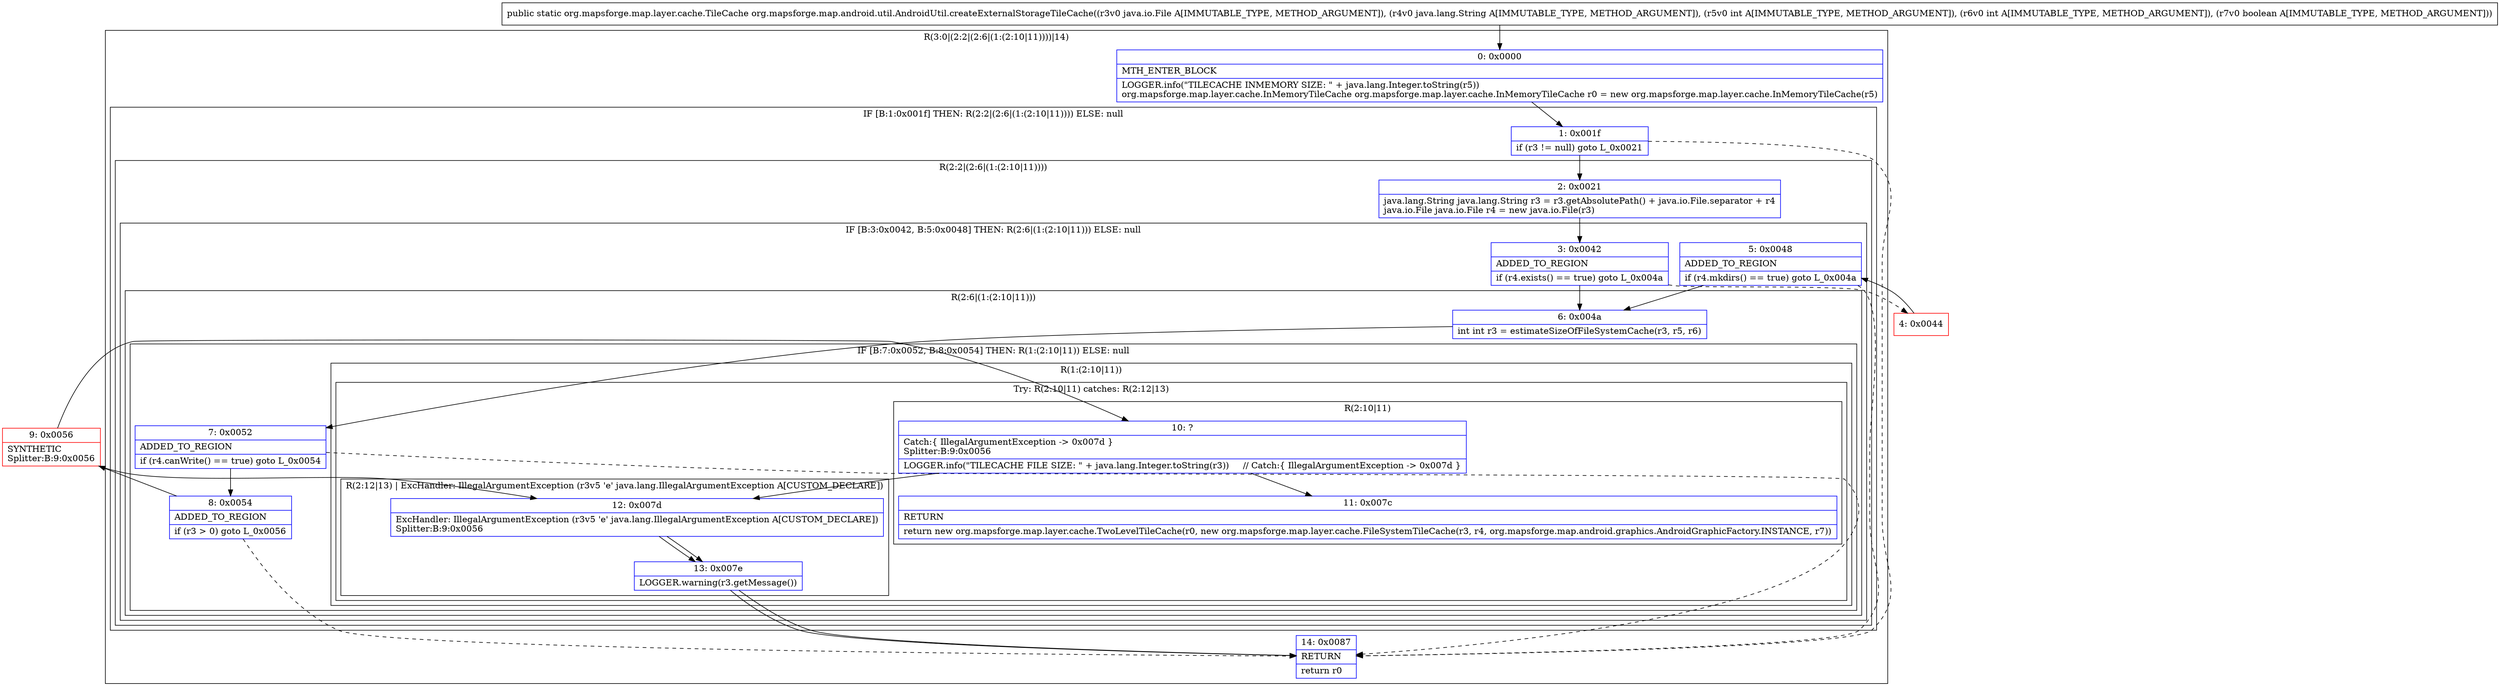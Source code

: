 digraph "CFG fororg.mapsforge.map.android.util.AndroidUtil.createExternalStorageTileCache(Ljava\/io\/File;Ljava\/lang\/String;IIZ)Lorg\/mapsforge\/map\/layer\/cache\/TileCache;" {
subgraph cluster_Region_851574318 {
label = "R(3:0|(2:2|(2:6|(1:(2:10|11))))|14)";
node [shape=record,color=blue];
Node_0 [shape=record,label="{0\:\ 0x0000|MTH_ENTER_BLOCK\l|LOGGER.info(\"TILECACHE INMEMORY SIZE: \" + java.lang.Integer.toString(r5))\lorg.mapsforge.map.layer.cache.InMemoryTileCache org.mapsforge.map.layer.cache.InMemoryTileCache r0 = new org.mapsforge.map.layer.cache.InMemoryTileCache(r5)\l}"];
subgraph cluster_IfRegion_1407194607 {
label = "IF [B:1:0x001f] THEN: R(2:2|(2:6|(1:(2:10|11)))) ELSE: null";
node [shape=record,color=blue];
Node_1 [shape=record,label="{1\:\ 0x001f|if (r3 != null) goto L_0x0021\l}"];
subgraph cluster_Region_1025681879 {
label = "R(2:2|(2:6|(1:(2:10|11))))";
node [shape=record,color=blue];
Node_2 [shape=record,label="{2\:\ 0x0021|java.lang.String java.lang.String r3 = r3.getAbsolutePath() + java.io.File.separator + r4\ljava.io.File java.io.File r4 = new java.io.File(r3)\l}"];
subgraph cluster_IfRegion_17764928 {
label = "IF [B:3:0x0042, B:5:0x0048] THEN: R(2:6|(1:(2:10|11))) ELSE: null";
node [shape=record,color=blue];
Node_3 [shape=record,label="{3\:\ 0x0042|ADDED_TO_REGION\l|if (r4.exists() == true) goto L_0x004a\l}"];
Node_5 [shape=record,label="{5\:\ 0x0048|ADDED_TO_REGION\l|if (r4.mkdirs() == true) goto L_0x004a\l}"];
subgraph cluster_Region_1006807904 {
label = "R(2:6|(1:(2:10|11)))";
node [shape=record,color=blue];
Node_6 [shape=record,label="{6\:\ 0x004a|int int r3 = estimateSizeOfFileSystemCache(r3, r5, r6)\l}"];
subgraph cluster_IfRegion_1081805516 {
label = "IF [B:7:0x0052, B:8:0x0054] THEN: R(1:(2:10|11)) ELSE: null";
node [shape=record,color=blue];
Node_7 [shape=record,label="{7\:\ 0x0052|ADDED_TO_REGION\l|if (r4.canWrite() == true) goto L_0x0054\l}"];
Node_8 [shape=record,label="{8\:\ 0x0054|ADDED_TO_REGION\l|if (r3 \> 0) goto L_0x0056\l}"];
subgraph cluster_Region_384170605 {
label = "R(1:(2:10|11))";
node [shape=record,color=blue];
subgraph cluster_TryCatchRegion_1708630936 {
label = "Try: R(2:10|11) catches: R(2:12|13)";
node [shape=record,color=blue];
subgraph cluster_Region_140062080 {
label = "R(2:10|11)";
node [shape=record,color=blue];
Node_10 [shape=record,label="{10\:\ ?|Catch:\{ IllegalArgumentException \-\> 0x007d \}\lSplitter:B:9:0x0056\l|LOGGER.info(\"TILECACHE FILE SIZE: \" + java.lang.Integer.toString(r3))     \/\/ Catch:\{ IllegalArgumentException \-\> 0x007d \}\l}"];
Node_11 [shape=record,label="{11\:\ 0x007c|RETURN\l|return new org.mapsforge.map.layer.cache.TwoLevelTileCache(r0, new org.mapsforge.map.layer.cache.FileSystemTileCache(r3, r4, org.mapsforge.map.android.graphics.AndroidGraphicFactory.INSTANCE, r7))\l}"];
}
subgraph cluster_Region_395533187 {
label = "R(2:12|13) | ExcHandler: IllegalArgumentException (r3v5 'e' java.lang.IllegalArgumentException A[CUSTOM_DECLARE])\l";
node [shape=record,color=blue];
Node_12 [shape=record,label="{12\:\ 0x007d|ExcHandler: IllegalArgumentException (r3v5 'e' java.lang.IllegalArgumentException A[CUSTOM_DECLARE])\lSplitter:B:9:0x0056\l}"];
Node_13 [shape=record,label="{13\:\ 0x007e|LOGGER.warning(r3.getMessage())\l}"];
}
}
}
}
}
}
}
}
Node_14 [shape=record,label="{14\:\ 0x0087|RETURN\l|return r0\l}"];
}
subgraph cluster_Region_395533187 {
label = "R(2:12|13) | ExcHandler: IllegalArgumentException (r3v5 'e' java.lang.IllegalArgumentException A[CUSTOM_DECLARE])\l";
node [shape=record,color=blue];
Node_12 [shape=record,label="{12\:\ 0x007d|ExcHandler: IllegalArgumentException (r3v5 'e' java.lang.IllegalArgumentException A[CUSTOM_DECLARE])\lSplitter:B:9:0x0056\l}"];
Node_13 [shape=record,label="{13\:\ 0x007e|LOGGER.warning(r3.getMessage())\l}"];
}
Node_4 [shape=record,color=red,label="{4\:\ 0x0044}"];
Node_9 [shape=record,color=red,label="{9\:\ 0x0056|SYNTHETIC\lSplitter:B:9:0x0056\l}"];
MethodNode[shape=record,label="{public static org.mapsforge.map.layer.cache.TileCache org.mapsforge.map.android.util.AndroidUtil.createExternalStorageTileCache((r3v0 java.io.File A[IMMUTABLE_TYPE, METHOD_ARGUMENT]), (r4v0 java.lang.String A[IMMUTABLE_TYPE, METHOD_ARGUMENT]), (r5v0 int A[IMMUTABLE_TYPE, METHOD_ARGUMENT]), (r6v0 int A[IMMUTABLE_TYPE, METHOD_ARGUMENT]), (r7v0 boolean A[IMMUTABLE_TYPE, METHOD_ARGUMENT])) }"];
MethodNode -> Node_0;
Node_0 -> Node_1;
Node_1 -> Node_2;
Node_1 -> Node_14[style=dashed];
Node_2 -> Node_3;
Node_3 -> Node_4[style=dashed];
Node_3 -> Node_6;
Node_5 -> Node_6;
Node_5 -> Node_14[style=dashed];
Node_6 -> Node_7;
Node_7 -> Node_8;
Node_7 -> Node_14[style=dashed];
Node_8 -> Node_9;
Node_8 -> Node_14[style=dashed];
Node_10 -> Node_11;
Node_10 -> Node_12;
Node_12 -> Node_13;
Node_13 -> Node_14;
Node_12 -> Node_13;
Node_13 -> Node_14;
Node_4 -> Node_5;
Node_9 -> Node_10;
Node_9 -> Node_12;
}

